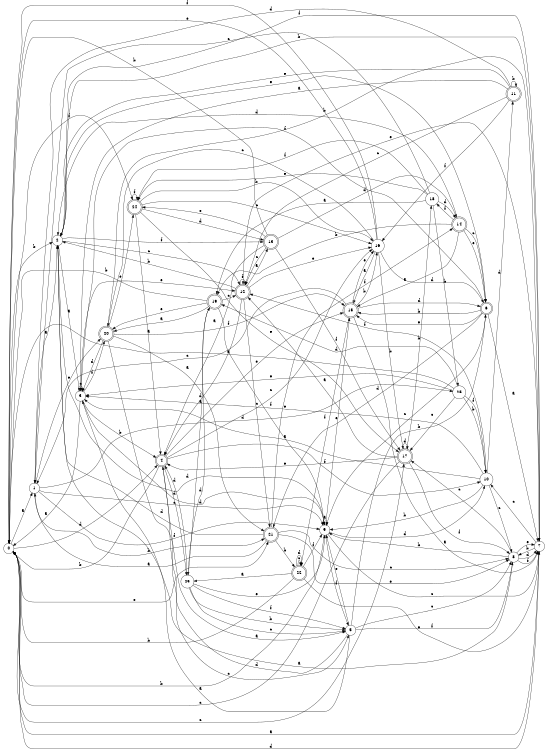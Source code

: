digraph n21_1 {
__start0 [label="" shape="none"];

rankdir=LR;
size="8,5";

s0 [style="filled", color="black", fillcolor="white" shape="circle", label="0"];
s1 [style="filled", color="black", fillcolor="white" shape="circle", label="1"];
s2 [style="filled", color="black", fillcolor="white" shape="circle", label="2"];
s3 [style="filled", color="black", fillcolor="white" shape="circle", label="3"];
s4 [style="rounded,filled", color="black", fillcolor="white" shape="doublecircle", label="4"];
s5 [style="filled", color="black", fillcolor="white" shape="circle", label="5"];
s6 [style="rounded,filled", color="black", fillcolor="white" shape="doublecircle", label="6"];
s7 [style="filled", color="black", fillcolor="white" shape="circle", label="7"];
s8 [style="filled", color="black", fillcolor="white" shape="circle", label="8"];
s9 [style="filled", color="black", fillcolor="white" shape="circle", label="9"];
s10 [style="filled", color="black", fillcolor="white" shape="circle", label="10"];
s11 [style="rounded,filled", color="black", fillcolor="white" shape="doublecircle", label="11"];
s12 [style="rounded,filled", color="black", fillcolor="white" shape="doublecircle", label="12"];
s13 [style="rounded,filled", color="black", fillcolor="white" shape="doublecircle", label="13"];
s14 [style="rounded,filled", color="black", fillcolor="white" shape="doublecircle", label="14"];
s15 [style="rounded,filled", color="black", fillcolor="white" shape="doublecircle", label="15"];
s16 [style="filled", color="black", fillcolor="white" shape="circle", label="16"];
s17 [style="rounded,filled", color="black", fillcolor="white" shape="doublecircle", label="17"];
s18 [style="filled", color="black", fillcolor="white" shape="circle", label="18"];
s19 [style="rounded,filled", color="black", fillcolor="white" shape="doublecircle", label="19"];
s20 [style="rounded,filled", color="black", fillcolor="white" shape="doublecircle", label="20"];
s21 [style="rounded,filled", color="black", fillcolor="white" shape="doublecircle", label="21"];
s22 [style="rounded,filled", color="black", fillcolor="white" shape="doublecircle", label="22"];
s23 [style="filled", color="black", fillcolor="white" shape="circle", label="23"];
s24 [style="rounded,filled", color="black", fillcolor="white" shape="doublecircle", label="24"];
s25 [style="filled", color="black", fillcolor="white" shape="circle", label="25"];
s0 -> s1 [label="a"];
s0 -> s2 [label="b"];
s0 -> s17 [label="c"];
s0 -> s4 [label="d"];
s0 -> s21 [label="e"];
s0 -> s24 [label="f"];
s1 -> s2 [label="a"];
s1 -> s21 [label="b"];
s1 -> s9 [label="c"];
s1 -> s25 [label="d"];
s1 -> s20 [label="e"];
s1 -> s9 [label="f"];
s2 -> s3 [label="a"];
s2 -> s7 [label="b"];
s2 -> s12 [label="c"];
s2 -> s9 [label="d"];
s2 -> s6 [label="e"];
s2 -> s13 [label="f"];
s3 -> s0 [label="a"];
s3 -> s4 [label="b"];
s3 -> s3 [label="c"];
s3 -> s9 [label="d"];
s3 -> s12 [label="e"];
s3 -> s20 [label="f"];
s4 -> s5 [label="a"];
s4 -> s0 [label="b"];
s4 -> s16 [label="c"];
s4 -> s23 [label="d"];
s4 -> s15 [label="e"];
s4 -> s10 [label="f"];
s5 -> s2 [label="a"];
s5 -> s6 [label="b"];
s5 -> s8 [label="c"];
s5 -> s4 [label="d"];
s5 -> s9 [label="e"];
s5 -> s8 [label="f"];
s6 -> s7 [label="a"];
s6 -> s15 [label="b"];
s6 -> s9 [label="c"];
s6 -> s21 [label="d"];
s6 -> s15 [label="e"];
s6 -> s3 [label="f"];
s7 -> s0 [label="a"];
s7 -> s8 [label="b"];
s7 -> s10 [label="c"];
s7 -> s0 [label="d"];
s7 -> s12 [label="e"];
s7 -> s2 [label="f"];
s8 -> s3 [label="a"];
s8 -> s9 [label="b"];
s8 -> s17 [label="c"];
s8 -> s7 [label="d"];
s8 -> s7 [label="e"];
s8 -> s7 [label="f"];
s9 -> s9 [label="a"];
s9 -> s0 [label="b"];
s9 -> s7 [label="c"];
s9 -> s10 [label="d"];
s9 -> s15 [label="e"];
s9 -> s5 [label="f"];
s10 -> s3 [label="a"];
s10 -> s9 [label="b"];
s10 -> s8 [label="c"];
s10 -> s11 [label="d"];
s10 -> s3 [label="e"];
s10 -> s12 [label="f"];
s11 -> s3 [label="a"];
s11 -> s11 [label="b"];
s11 -> s12 [label="c"];
s11 -> s1 [label="d"];
s11 -> s2 [label="e"];
s11 -> s16 [label="f"];
s12 -> s13 [label="a"];
s12 -> s2 [label="b"];
s12 -> s21 [label="c"];
s12 -> s4 [label="d"];
s12 -> s16 [label="e"];
s12 -> s12 [label="f"];
s13 -> s4 [label="a"];
s13 -> s0 [label="b"];
s13 -> s12 [label="c"];
s13 -> s14 [label="d"];
s13 -> s24 [label="e"];
s13 -> s17 [label="f"];
s14 -> s15 [label="a"];
s14 -> s19 [label="b"];
s14 -> s6 [label="c"];
s14 -> s2 [label="d"];
s14 -> s6 [label="e"];
s14 -> s18 [label="f"];
s15 -> s7 [label="a"];
s15 -> s16 [label="b"];
s15 -> s1 [label="c"];
s15 -> s6 [label="d"];
s15 -> s16 [label="e"];
s15 -> s22 [label="f"];
s16 -> s15 [label="a"];
s16 -> s17 [label="b"];
s16 -> s20 [label="c"];
s16 -> s6 [label="d"];
s16 -> s0 [label="e"];
s16 -> s0 [label="f"];
s17 -> s12 [label="a"];
s17 -> s18 [label="b"];
s17 -> s0 [label="c"];
s17 -> s17 [label="d"];
s17 -> s4 [label="e"];
s17 -> s8 [label="f"];
s18 -> s19 [label="a"];
s18 -> s25 [label="b"];
s18 -> s1 [label="c"];
s18 -> s14 [label="d"];
s18 -> s24 [label="e"];
s18 -> s24 [label="f"];
s19 -> s20 [label="a"];
s19 -> s0 [label="b"];
s19 -> s12 [label="c"];
s19 -> s23 [label="d"];
s19 -> s20 [label="e"];
s19 -> s9 [label="f"];
s20 -> s21 [label="a"];
s20 -> s7 [label="b"];
s20 -> s5 [label="c"];
s20 -> s3 [label="d"];
s20 -> s24 [label="e"];
s20 -> s15 [label="f"];
s21 -> s1 [label="a"];
s21 -> s22 [label="b"];
s21 -> s8 [label="c"];
s21 -> s2 [label="d"];
s21 -> s8 [label="e"];
s21 -> s14 [label="f"];
s22 -> s23 [label="a"];
s22 -> s0 [label="b"];
s22 -> s22 [label="c"];
s22 -> s22 [label="d"];
s22 -> s7 [label="e"];
s22 -> s9 [label="f"];
s23 -> s19 [label="a"];
s23 -> s5 [label="b"];
s23 -> s5 [label="c"];
s23 -> s4 [label="d"];
s23 -> s9 [label="e"];
s23 -> s5 [label="f"];
s24 -> s4 [label="a"];
s24 -> s16 [label="b"];
s24 -> s16 [label="c"];
s24 -> s13 [label="d"];
s24 -> s17 [label="e"];
s24 -> s24 [label="f"];
s25 -> s0 [label="a"];
s25 -> s10 [label="b"];
s25 -> s17 [label="c"];
s25 -> s19 [label="d"];
s25 -> s3 [label="e"];
s25 -> s10 [label="f"];

}